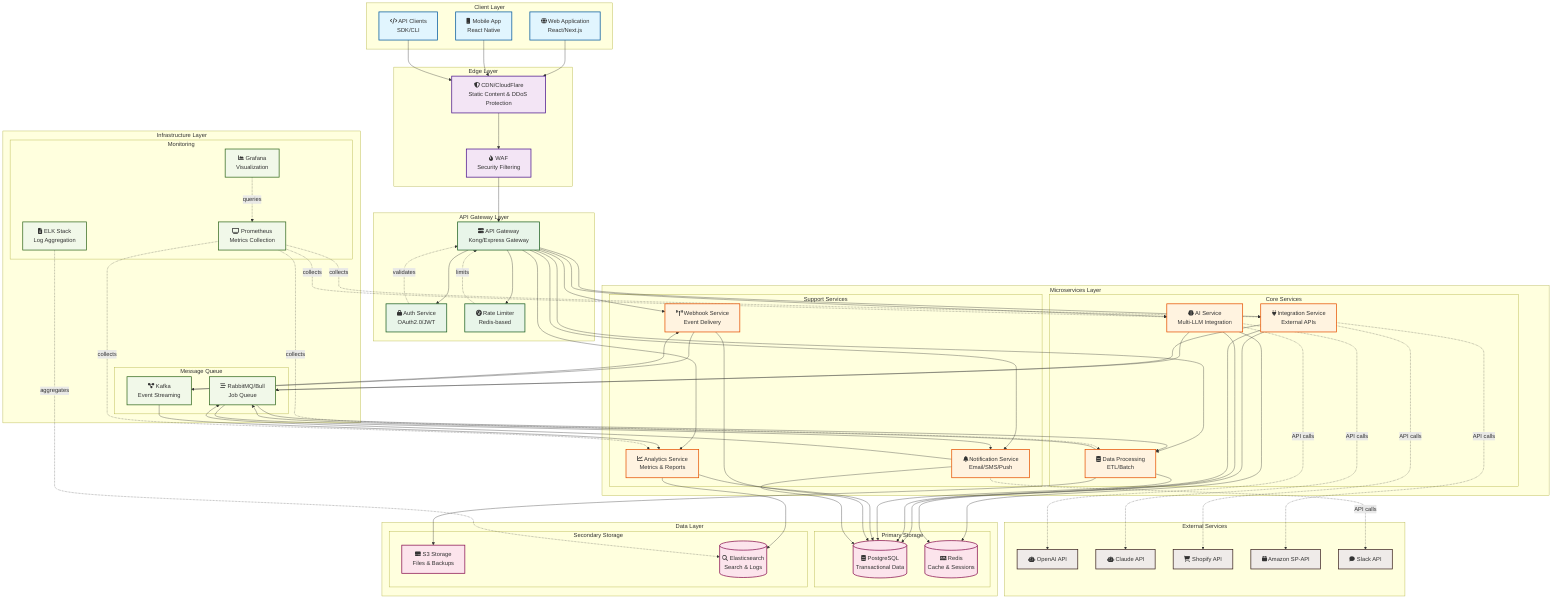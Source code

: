 graph TB
    %% Client Layer
    subgraph "Client Layer"
        WEB[fa:fa-globe Web Application<br/>React/Next.js]
        MOBILE[fa:fa-mobile Mobile App<br/>React Native]
        API_CLIENT[fa:fa-code API Clients<br/>SDK/CLI]
    end
    
    %% Edge Layer
    subgraph "Edge Layer"
        CDN[fa:fa-shield-alt CDN/CloudFlare<br/>Static Content & DDoS Protection]
        WAF[fa:fa-fire-alt WAF<br/>Security Filtering]
    end
    
    %% API Gateway Layer
    subgraph "API Gateway Layer"
        GATEWAY[fa:fa-server API Gateway<br/>Kong/Express Gateway]
        AUTH[fa:fa-lock Auth Service<br/>OAuth2.0/JWT]
        RATE[fa:fa-tachometer-alt Rate Limiter<br/>Redis-based]
    end
    
    %% Microservices Layer
    subgraph "Microservices Layer"
        subgraph "Core Services"
            AI[fa:fa-brain AI Service<br/>Multi-LLM Integration]
            INTEGRATION[fa:fa-plug Integration Service<br/>External APIs]
            DATA[fa:fa-database Data Processing<br/>ETL/Batch]
        end
        
        subgraph "Support Services"
            ANALYTICS[fa:fa-chart-line Analytics Service<br/>Metrics & Reports]
            WEBHOOK[fa:fa-broadcast-tower Webhook Service<br/>Event Delivery]
            NOTIFICATION[fa:fa-bell Notification Service<br/>Email/SMS/Push]
        end
    end
    
    %% Data Layer
    subgraph "Data Layer"
        subgraph "Primary Storage"
            POSTGRES[(fa:fa-database PostgreSQL<br/>Transactional Data)]
            REDIS[(fa:fa-memory Redis<br/>Cache & Sessions)]
        end
        
        subgraph "Secondary Storage"
            S3[fa:fa-hdd S3 Storage<br/>Files & Backups]
            ELASTIC[(fa:fa-search Elasticsearch<br/>Search & Logs)]
        end
    end
    
    %% Infrastructure Layer
    subgraph "Infrastructure Layer"
        subgraph "Message Queue"
            QUEUE[fa:fa-stream RabbitMQ/Bull<br/>Job Queue]
            KAFKA[fa:fa-project-diagram Kafka<br/>Event Streaming]
        end
        
        subgraph "Monitoring"
            MONITOR[fa:fa-tv Prometheus<br/>Metrics Collection]
            GRAFANA[fa:fa-chart-area Grafana<br/>Visualization]
            LOG[fa:fa-file-alt ELK Stack<br/>Log Aggregation]
        end
    end
    
    %% External Services
    subgraph "External Services"
        OPENAI[fa:fa-robot OpenAI API]
        ANTHROPIC[fa:fa-robot Claude API]
        SHOPIFY[fa:fa-shopping-cart Shopify API]
        AMAZON[fa:fa-box Amazon SP-API]
        SLACK[fa:fa-comment Slack API]
    end
    
    %% Connections - Client to Edge
    WEB --> CDN
    MOBILE --> CDN
    API_CLIENT --> CDN
    
    %% Connections - Edge to Gateway
    CDN --> WAF
    WAF --> GATEWAY
    
    %% Connections - Gateway to Services
    GATEWAY --> AUTH
    GATEWAY --> RATE
    AUTH -.->|validates| GATEWAY
    RATE -.->|limits| GATEWAY
    
    %% Connections - Gateway to Microservices
    GATEWAY --> AI
    GATEWAY --> INTEGRATION
    GATEWAY --> DATA
    GATEWAY --> ANALYTICS
    GATEWAY --> WEBHOOK
    GATEWAY --> NOTIFICATION
    
    %% Connections - Services to Data
    AI --> POSTGRES
    AI --> REDIS
    INTEGRATION --> POSTGRES
    INTEGRATION --> REDIS
    DATA --> POSTGRES
    DATA --> S3
    ANALYTICS --> POSTGRES
    ANALYTICS --> ELASTIC
    WEBHOOK --> POSTGRES
    NOTIFICATION --> POSTGRES
    
    %% Connections - Services to Queue
    AI --> QUEUE
    INTEGRATION --> QUEUE
    DATA --> QUEUE
    WEBHOOK --> KAFKA
    NOTIFICATION --> QUEUE
    
    %% Connections - Queue to Services
    QUEUE --> DATA
    QUEUE --> NOTIFICATION
    KAFKA --> ANALYTICS
    KAFKA --> WEBHOOK
    
    %% Connections - External Services
    AI -.->|API calls| OPENAI
    AI -.->|API calls| ANTHROPIC
    INTEGRATION -.->|API calls| SHOPIFY
    INTEGRATION -.->|API calls| AMAZON
    NOTIFICATION -.->|API calls| SLACK
    
    %% Connections - Monitoring
    MONITOR -.->|collects| AI
    MONITOR -.->|collects| INTEGRATION
    MONITOR -.->|collects| DATA
    MONITOR -.->|collects| ANALYTICS
    LOG -.->|aggregates| ELASTIC
    GRAFANA -.->|queries| MONITOR
    
    %% Styling
    classDef clientClass fill:#e1f5fe,stroke:#01579b,stroke-width:2px
    classDef edgeClass fill:#f3e5f5,stroke:#4a148c,stroke-width:2px
    classDef gatewayClass fill:#e8f5e9,stroke:#1b5e20,stroke-width:2px
    classDef serviceClass fill:#fff3e0,stroke:#e65100,stroke-width:2px
    classDef dataClass fill:#fce4ec,stroke:#880e4f,stroke-width:2px
    classDef infraClass fill:#f1f8e9,stroke:#33691e,stroke-width:2px
    classDef externalClass fill:#efebe9,stroke:#3e2723,stroke-width:2px
    
    class WEB,MOBILE,API_CLIENT clientClass
    class CDN,WAF edgeClass
    class GATEWAY,AUTH,RATE gatewayClass
    class AI,INTEGRATION,DATA,ANALYTICS,WEBHOOK,NOTIFICATION serviceClass
    class POSTGRES,REDIS,S3,ELASTIC dataClass
    class QUEUE,KAFKA,MONITOR,GRAFANA,LOG infraClass
    class OPENAI,ANTHROPIC,SHOPIFY,AMAZON,SLACK externalClass